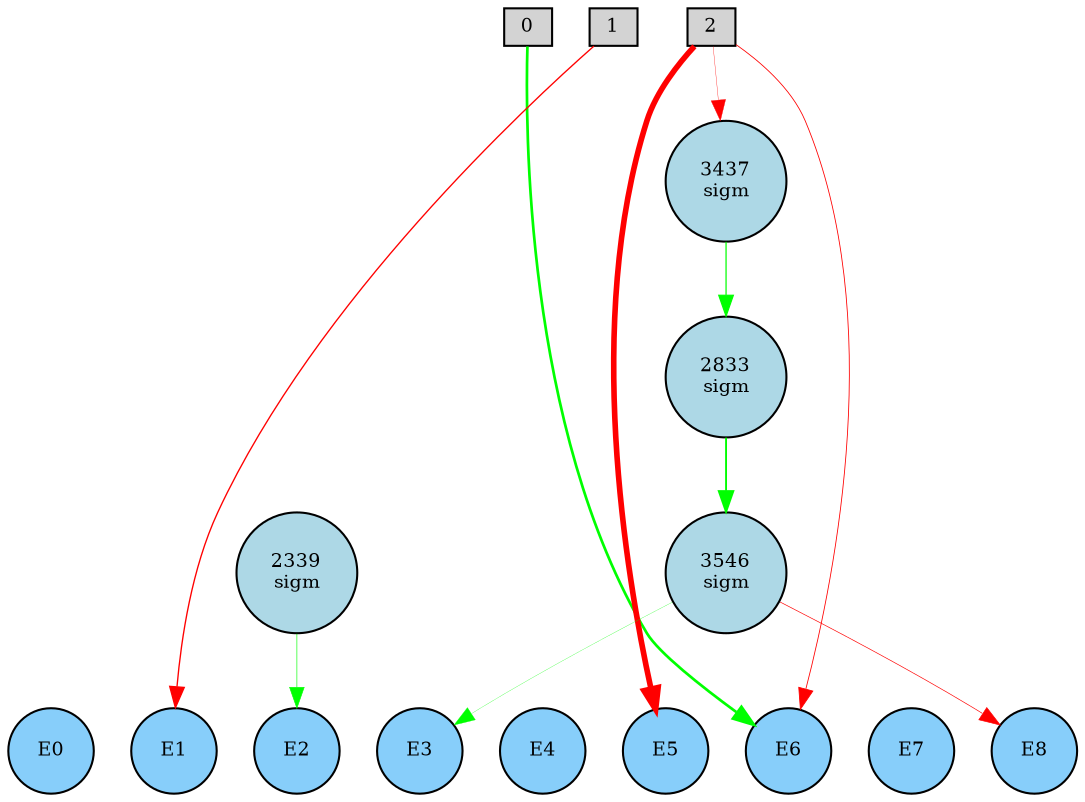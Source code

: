 digraph {
	node [fontsize=9 height=0.2 shape=circle width=0.2]
	subgraph inputs {
		node [shape=box style=filled]
		rank=source
		0 [fillcolor=lightgray]
		1 [fillcolor=lightgray]
		0 -> 1 [style=invis]
		2 [fillcolor=lightgray]
		1 -> 2 [style=invis]
	}
	subgraph outputs {
		node [style=filled]
		rank=sink
		E0 [fillcolor=lightskyblue fontsize=9 height=0.2 shape=circle width=0.2]
		E1 [fillcolor=lightskyblue fontsize=9 height=0.2 shape=circle width=0.2]
		E0 -> E1 [style=invis]
		E2 [fillcolor=lightskyblue fontsize=9 height=0.2 shape=circle width=0.2]
		E1 -> E2 [style=invis]
		E3 [fillcolor=lightskyblue fontsize=9 height=0.2 shape=circle width=0.2]
		E2 -> E3 [style=invis]
		E4 [fillcolor=lightskyblue fontsize=9 height=0.2 shape=circle width=0.2]
		E3 -> E4 [style=invis]
		E5 [fillcolor=lightskyblue fontsize=9 height=0.2 shape=circle width=0.2]
		E4 -> E5 [style=invis]
		E6 [fillcolor=lightskyblue fontsize=9 height=0.2 shape=circle width=0.2]
		E5 -> E6 [style=invis]
		E7 [fillcolor=lightskyblue fontsize=9 height=0.2 shape=circle width=0.2]
		E6 -> E7 [style=invis]
		E8 [fillcolor=lightskyblue fontsize=9 height=0.2 shape=circle width=0.2]
		E7 -> E8 [style=invis]
	}
	2339 [label="2339
sigm" fillcolor=lightblue style=filled]
	3437 [label="3437
sigm" fillcolor=lightblue style=filled]
	2833 [label="2833
sigm" fillcolor=lightblue style=filled]
	3546 [label="3546
sigm" fillcolor=lightblue style=filled]
	0 -> E6 [color=green penwidth=1.3021308908292197 style=solid]
	2 -> E5 [color=red penwidth=2.6980245933178235 style=solid]
	1 -> E1 [color=red penwidth=0.6509574877772383 style=solid]
	2 -> 3437 [color=red penwidth=0.1594121719423661 style=solid]
	3546 -> E3 [color=green penwidth=0.1279685635964295 style=solid]
	2339 -> E2 [color=green penwidth=0.30911774200971204 style=solid]
	3437 -> 2833 [color=green penwidth=0.5943385987213675 style=solid]
	3546 -> E8 [color=red penwidth=0.31550042097026587 style=solid]
	2833 -> 3546 [color=green penwidth=0.9079210344497914 style=solid]
	2 -> E6 [color=red penwidth=0.3998958308789057 style=solid]
}
